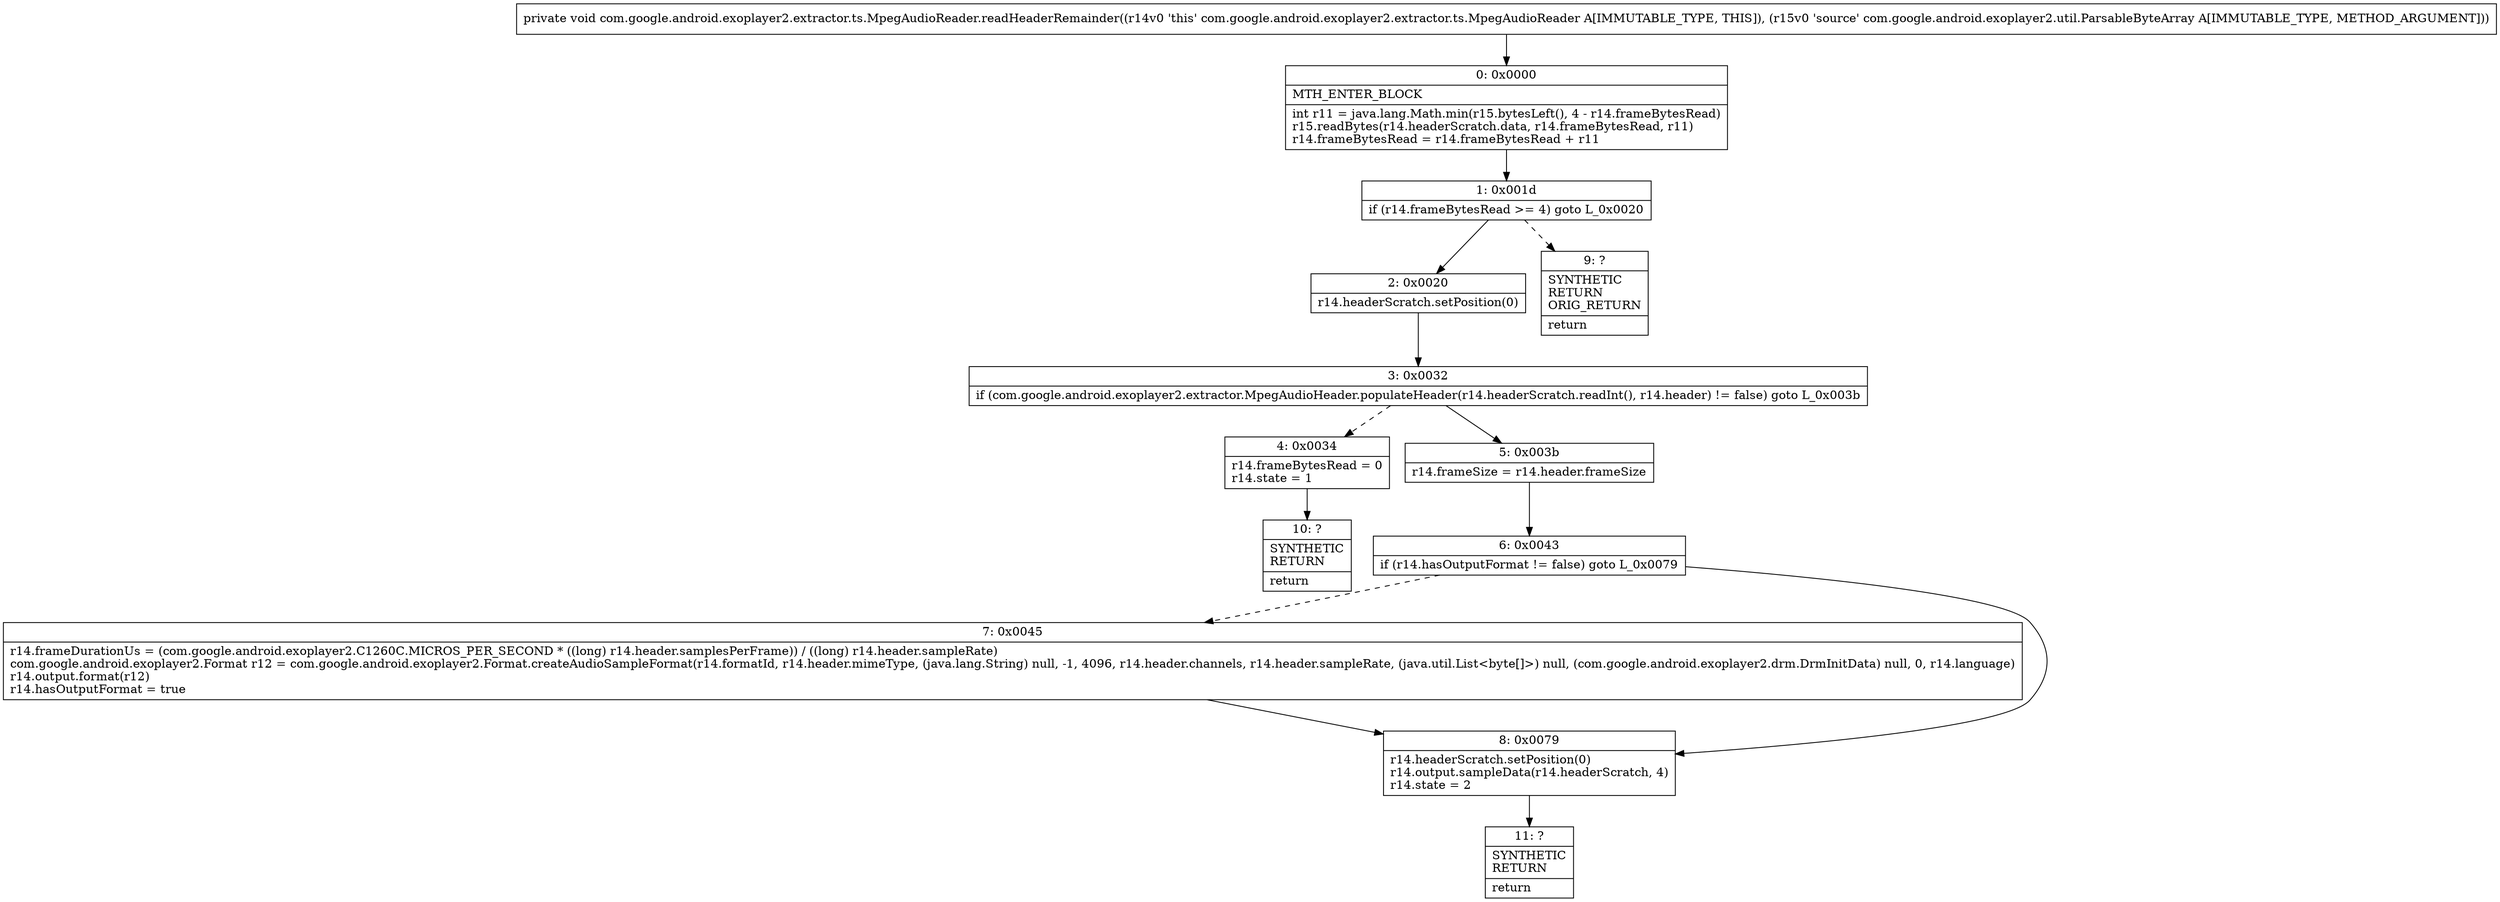 digraph "CFG forcom.google.android.exoplayer2.extractor.ts.MpegAudioReader.readHeaderRemainder(Lcom\/google\/android\/exoplayer2\/util\/ParsableByteArray;)V" {
Node_0 [shape=record,label="{0\:\ 0x0000|MTH_ENTER_BLOCK\l|int r11 = java.lang.Math.min(r15.bytesLeft(), 4 \- r14.frameBytesRead)\lr15.readBytes(r14.headerScratch.data, r14.frameBytesRead, r11)\lr14.frameBytesRead = r14.frameBytesRead + r11\l}"];
Node_1 [shape=record,label="{1\:\ 0x001d|if (r14.frameBytesRead \>= 4) goto L_0x0020\l}"];
Node_2 [shape=record,label="{2\:\ 0x0020|r14.headerScratch.setPosition(0)\l}"];
Node_3 [shape=record,label="{3\:\ 0x0032|if (com.google.android.exoplayer2.extractor.MpegAudioHeader.populateHeader(r14.headerScratch.readInt(), r14.header) != false) goto L_0x003b\l}"];
Node_4 [shape=record,label="{4\:\ 0x0034|r14.frameBytesRead = 0\lr14.state = 1\l}"];
Node_5 [shape=record,label="{5\:\ 0x003b|r14.frameSize = r14.header.frameSize\l}"];
Node_6 [shape=record,label="{6\:\ 0x0043|if (r14.hasOutputFormat != false) goto L_0x0079\l}"];
Node_7 [shape=record,label="{7\:\ 0x0045|r14.frameDurationUs = (com.google.android.exoplayer2.C1260C.MICROS_PER_SECOND * ((long) r14.header.samplesPerFrame)) \/ ((long) r14.header.sampleRate)\lcom.google.android.exoplayer2.Format r12 = com.google.android.exoplayer2.Format.createAudioSampleFormat(r14.formatId, r14.header.mimeType, (java.lang.String) null, \-1, 4096, r14.header.channels, r14.header.sampleRate, (java.util.List\<byte[]\>) null, (com.google.android.exoplayer2.drm.DrmInitData) null, 0, r14.language)\lr14.output.format(r12)\lr14.hasOutputFormat = true\l}"];
Node_8 [shape=record,label="{8\:\ 0x0079|r14.headerScratch.setPosition(0)\lr14.output.sampleData(r14.headerScratch, 4)\lr14.state = 2\l}"];
Node_9 [shape=record,label="{9\:\ ?|SYNTHETIC\lRETURN\lORIG_RETURN\l|return\l}"];
Node_10 [shape=record,label="{10\:\ ?|SYNTHETIC\lRETURN\l|return\l}"];
Node_11 [shape=record,label="{11\:\ ?|SYNTHETIC\lRETURN\l|return\l}"];
MethodNode[shape=record,label="{private void com.google.android.exoplayer2.extractor.ts.MpegAudioReader.readHeaderRemainder((r14v0 'this' com.google.android.exoplayer2.extractor.ts.MpegAudioReader A[IMMUTABLE_TYPE, THIS]), (r15v0 'source' com.google.android.exoplayer2.util.ParsableByteArray A[IMMUTABLE_TYPE, METHOD_ARGUMENT])) }"];
MethodNode -> Node_0;
Node_0 -> Node_1;
Node_1 -> Node_2;
Node_1 -> Node_9[style=dashed];
Node_2 -> Node_3;
Node_3 -> Node_4[style=dashed];
Node_3 -> Node_5;
Node_4 -> Node_10;
Node_5 -> Node_6;
Node_6 -> Node_7[style=dashed];
Node_6 -> Node_8;
Node_7 -> Node_8;
Node_8 -> Node_11;
}

